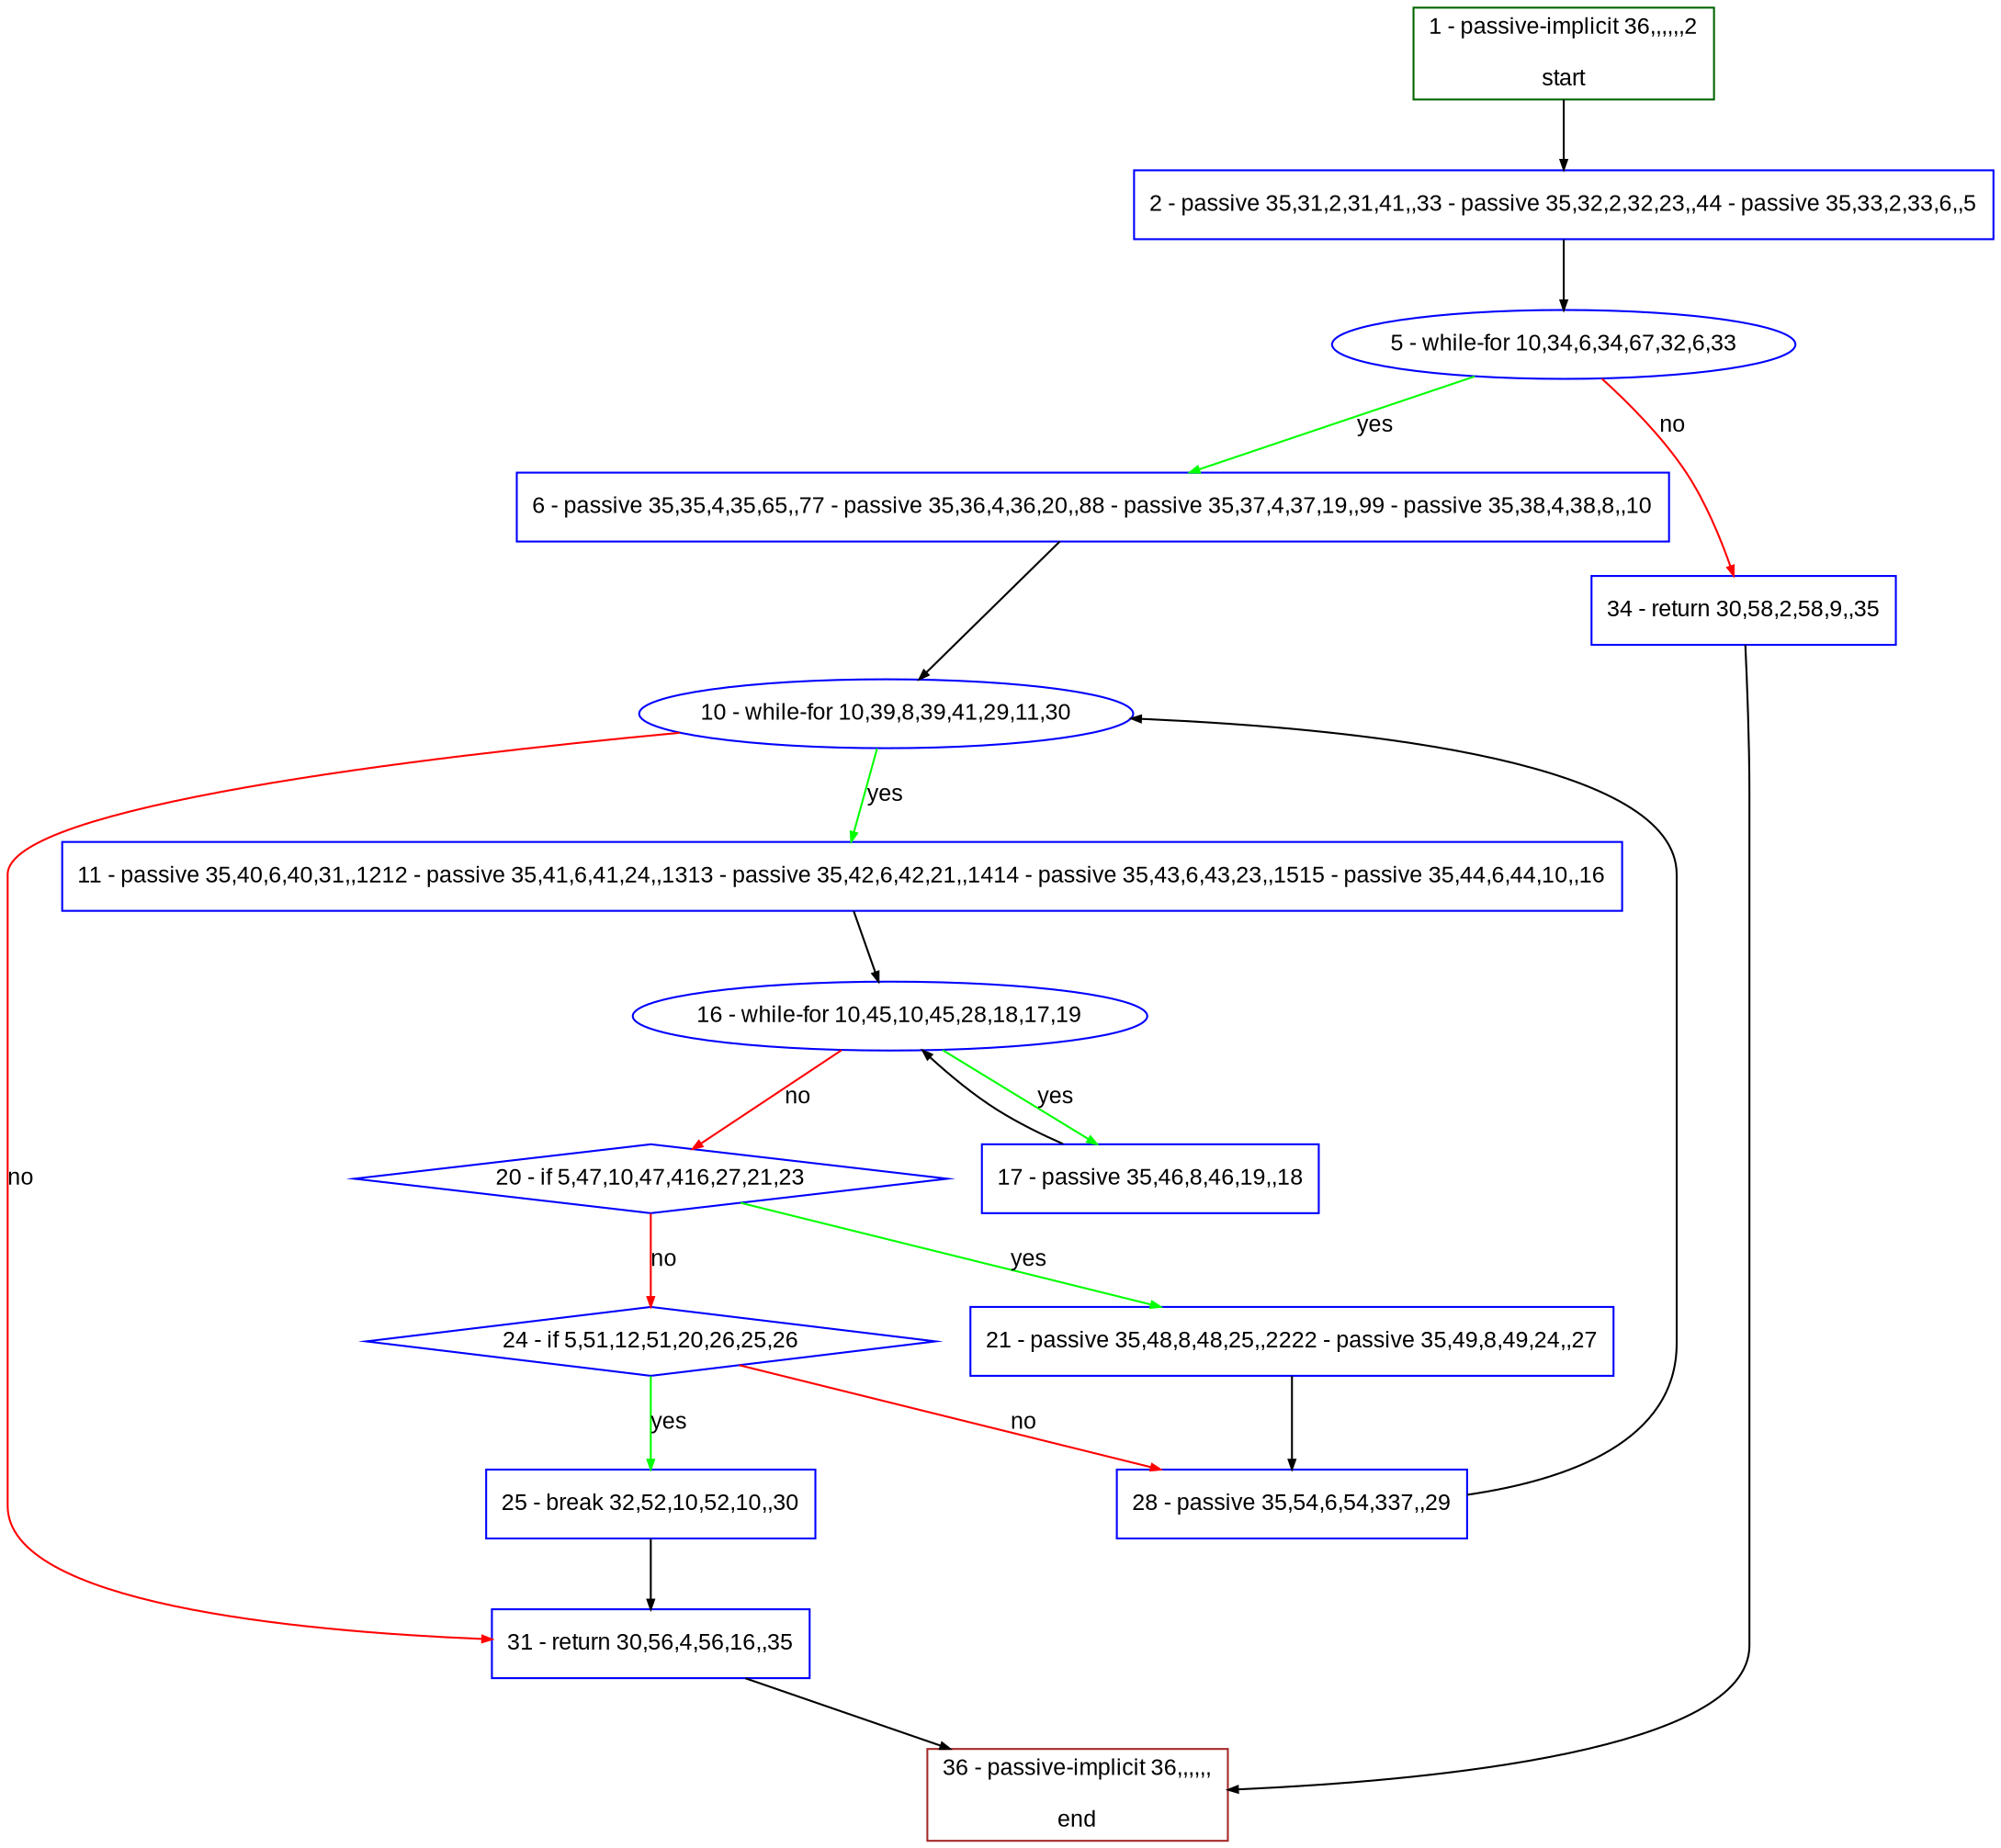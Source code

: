 digraph "" {
  graph [pack="true", label="", fontsize="12", packmode="clust", fontname="Arial", fillcolor="#FFFFCC", bgcolor="white", style="rounded,filled", compound="true"];
  node [node_initialized="no", label="", color="grey", fontsize="12", fillcolor="white", fontname="Arial", style="filled", shape="rectangle", compound="true", fixedsize="false"];
  edge [fontcolor="black", arrowhead="normal", arrowtail="none", arrowsize="0.5", ltail="", label="", color="black", fontsize="12", lhead="", fontname="Arial", dir="forward", compound="true"];
  __N1 [label="2 - passive 35,31,2,31,41,,33 - passive 35,32,2,32,23,,44 - passive 35,33,2,33,6,,5", color="#0000ff", fillcolor="#ffffff", style="filled", shape="box"];
  __N2 [label="1 - passive-implicit 36,,,,,,2\n\nstart", color="#006400", fillcolor="#ffffff", style="filled", shape="box"];
  __N3 [label="5 - while-for 10,34,6,34,67,32,6,33", color="#0000ff", fillcolor="#ffffff", style="filled", shape="oval"];
  __N4 [label="6 - passive 35,35,4,35,65,,77 - passive 35,36,4,36,20,,88 - passive 35,37,4,37,19,,99 - passive 35,38,4,38,8,,10", color="#0000ff", fillcolor="#ffffff", style="filled", shape="box"];
  __N5 [label="34 - return 30,58,2,58,9,,35", color="#0000ff", fillcolor="#ffffff", style="filled", shape="box"];
  __N6 [label="10 - while-for 10,39,8,39,41,29,11,30", color="#0000ff", fillcolor="#ffffff", style="filled", shape="oval"];
  __N7 [label="11 - passive 35,40,6,40,31,,1212 - passive 35,41,6,41,24,,1313 - passive 35,42,6,42,21,,1414 - passive 35,43,6,43,23,,1515 - passive 35,44,6,44,10,,16", color="#0000ff", fillcolor="#ffffff", style="filled", shape="box"];
  __N8 [label="31 - return 30,56,4,56,16,,35", color="#0000ff", fillcolor="#ffffff", style="filled", shape="box"];
  __N9 [label="16 - while-for 10,45,10,45,28,18,17,19", color="#0000ff", fillcolor="#ffffff", style="filled", shape="oval"];
  __N10 [label="17 - passive 35,46,8,46,19,,18", color="#0000ff", fillcolor="#ffffff", style="filled", shape="box"];
  __N11 [label="20 - if 5,47,10,47,416,27,21,23", color="#0000ff", fillcolor="#ffffff", style="filled", shape="diamond"];
  __N12 [label="21 - passive 35,48,8,48,25,,2222 - passive 35,49,8,49,24,,27", color="#0000ff", fillcolor="#ffffff", style="filled", shape="box"];
  __N13 [label="24 - if 5,51,12,51,20,26,25,26", color="#0000ff", fillcolor="#ffffff", style="filled", shape="diamond"];
  __N14 [label="28 - passive 35,54,6,54,337,,29", color="#0000ff", fillcolor="#ffffff", style="filled", shape="box"];
  __N15 [label="25 - break 32,52,10,52,10,,30", color="#0000ff", fillcolor="#ffffff", style="filled", shape="box"];
  __N16 [label="36 - passive-implicit 36,,,,,,\n\nend", color="#a52a2a", fillcolor="#ffffff", style="filled", shape="box"];
  __N2 -> __N1 [arrowhead="normal", arrowtail="none", color="#000000", label="", dir="forward"];
  __N1 -> __N3 [arrowhead="normal", arrowtail="none", color="#000000", label="", dir="forward"];
  __N3 -> __N4 [arrowhead="normal", arrowtail="none", color="#00ff00", label="yes", dir="forward"];
  __N3 -> __N5 [arrowhead="normal", arrowtail="none", color="#ff0000", label="no", dir="forward"];
  __N4 -> __N6 [arrowhead="normal", arrowtail="none", color="#000000", label="", dir="forward"];
  __N6 -> __N7 [arrowhead="normal", arrowtail="none", color="#00ff00", label="yes", dir="forward"];
  __N6 -> __N8 [arrowhead="normal", arrowtail="none", color="#ff0000", label="no", dir="forward"];
  __N7 -> __N9 [arrowhead="normal", arrowtail="none", color="#000000", label="", dir="forward"];
  __N9 -> __N10 [arrowhead="normal", arrowtail="none", color="#00ff00", label="yes", dir="forward"];
  __N10 -> __N9 [arrowhead="normal", arrowtail="none", color="#000000", label="", dir="forward"];
  __N9 -> __N11 [arrowhead="normal", arrowtail="none", color="#ff0000", label="no", dir="forward"];
  __N11 -> __N12 [arrowhead="normal", arrowtail="none", color="#00ff00", label="yes", dir="forward"];
  __N11 -> __N13 [arrowhead="normal", arrowtail="none", color="#ff0000", label="no", dir="forward"];
  __N12 -> __N14 [arrowhead="normal", arrowtail="none", color="#000000", label="", dir="forward"];
  __N13 -> __N15 [arrowhead="normal", arrowtail="none", color="#00ff00", label="yes", dir="forward"];
  __N13 -> __N14 [arrowhead="normal", arrowtail="none", color="#ff0000", label="no", dir="forward"];
  __N15 -> __N8 [arrowhead="normal", arrowtail="none", color="#000000", label="", dir="forward"];
  __N14 -> __N6 [arrowhead="normal", arrowtail="none", color="#000000", label="", dir="forward"];
  __N8 -> __N16 [arrowhead="normal", arrowtail="none", color="#000000", label="", dir="forward"];
  __N5 -> __N16 [arrowhead="normal", arrowtail="none", color="#000000", label="", dir="forward"];
}
